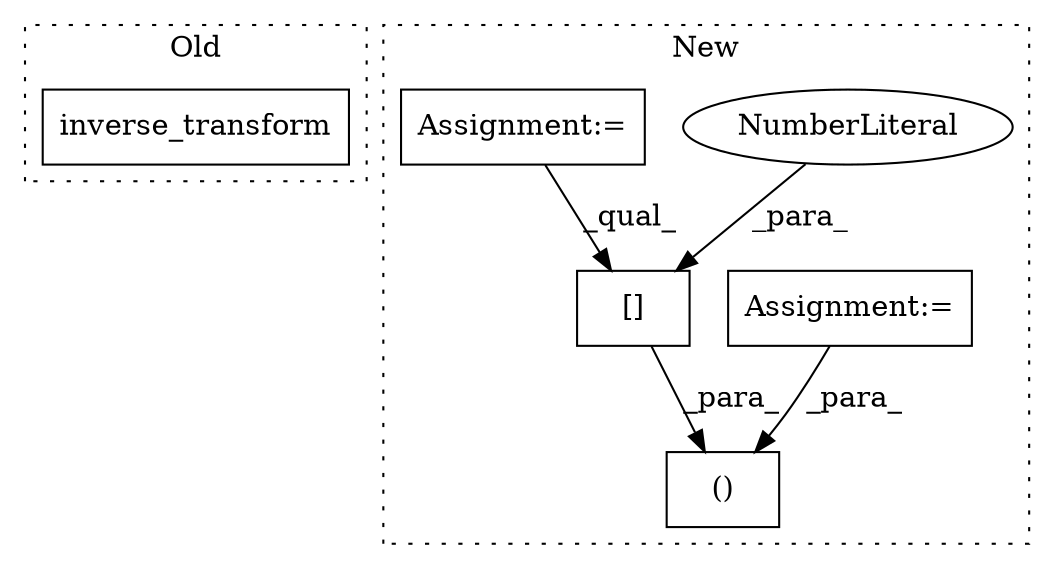 digraph G {
subgraph cluster0 {
1 [label="inverse_transform" a="32" s="665,694" l="18,1" shape="box"];
label = "Old";
style="dotted";
}
subgraph cluster1 {
2 [label="[]" a="2" s="900,907" l="6,1" shape="box"];
3 [label="NumberLiteral" a="34" s="906" l="1" shape="ellipse"];
4 [label="()" a="106" s="879" l="72" shape="box"];
5 [label="Assignment:=" a="7" s="576" l="9" shape="box"];
6 [label="Assignment:=" a="7" s="651" l="8" shape="box"];
label = "New";
style="dotted";
}
2 -> 4 [label="_para_"];
3 -> 2 [label="_para_"];
5 -> 4 [label="_para_"];
6 -> 2 [label="_qual_"];
}